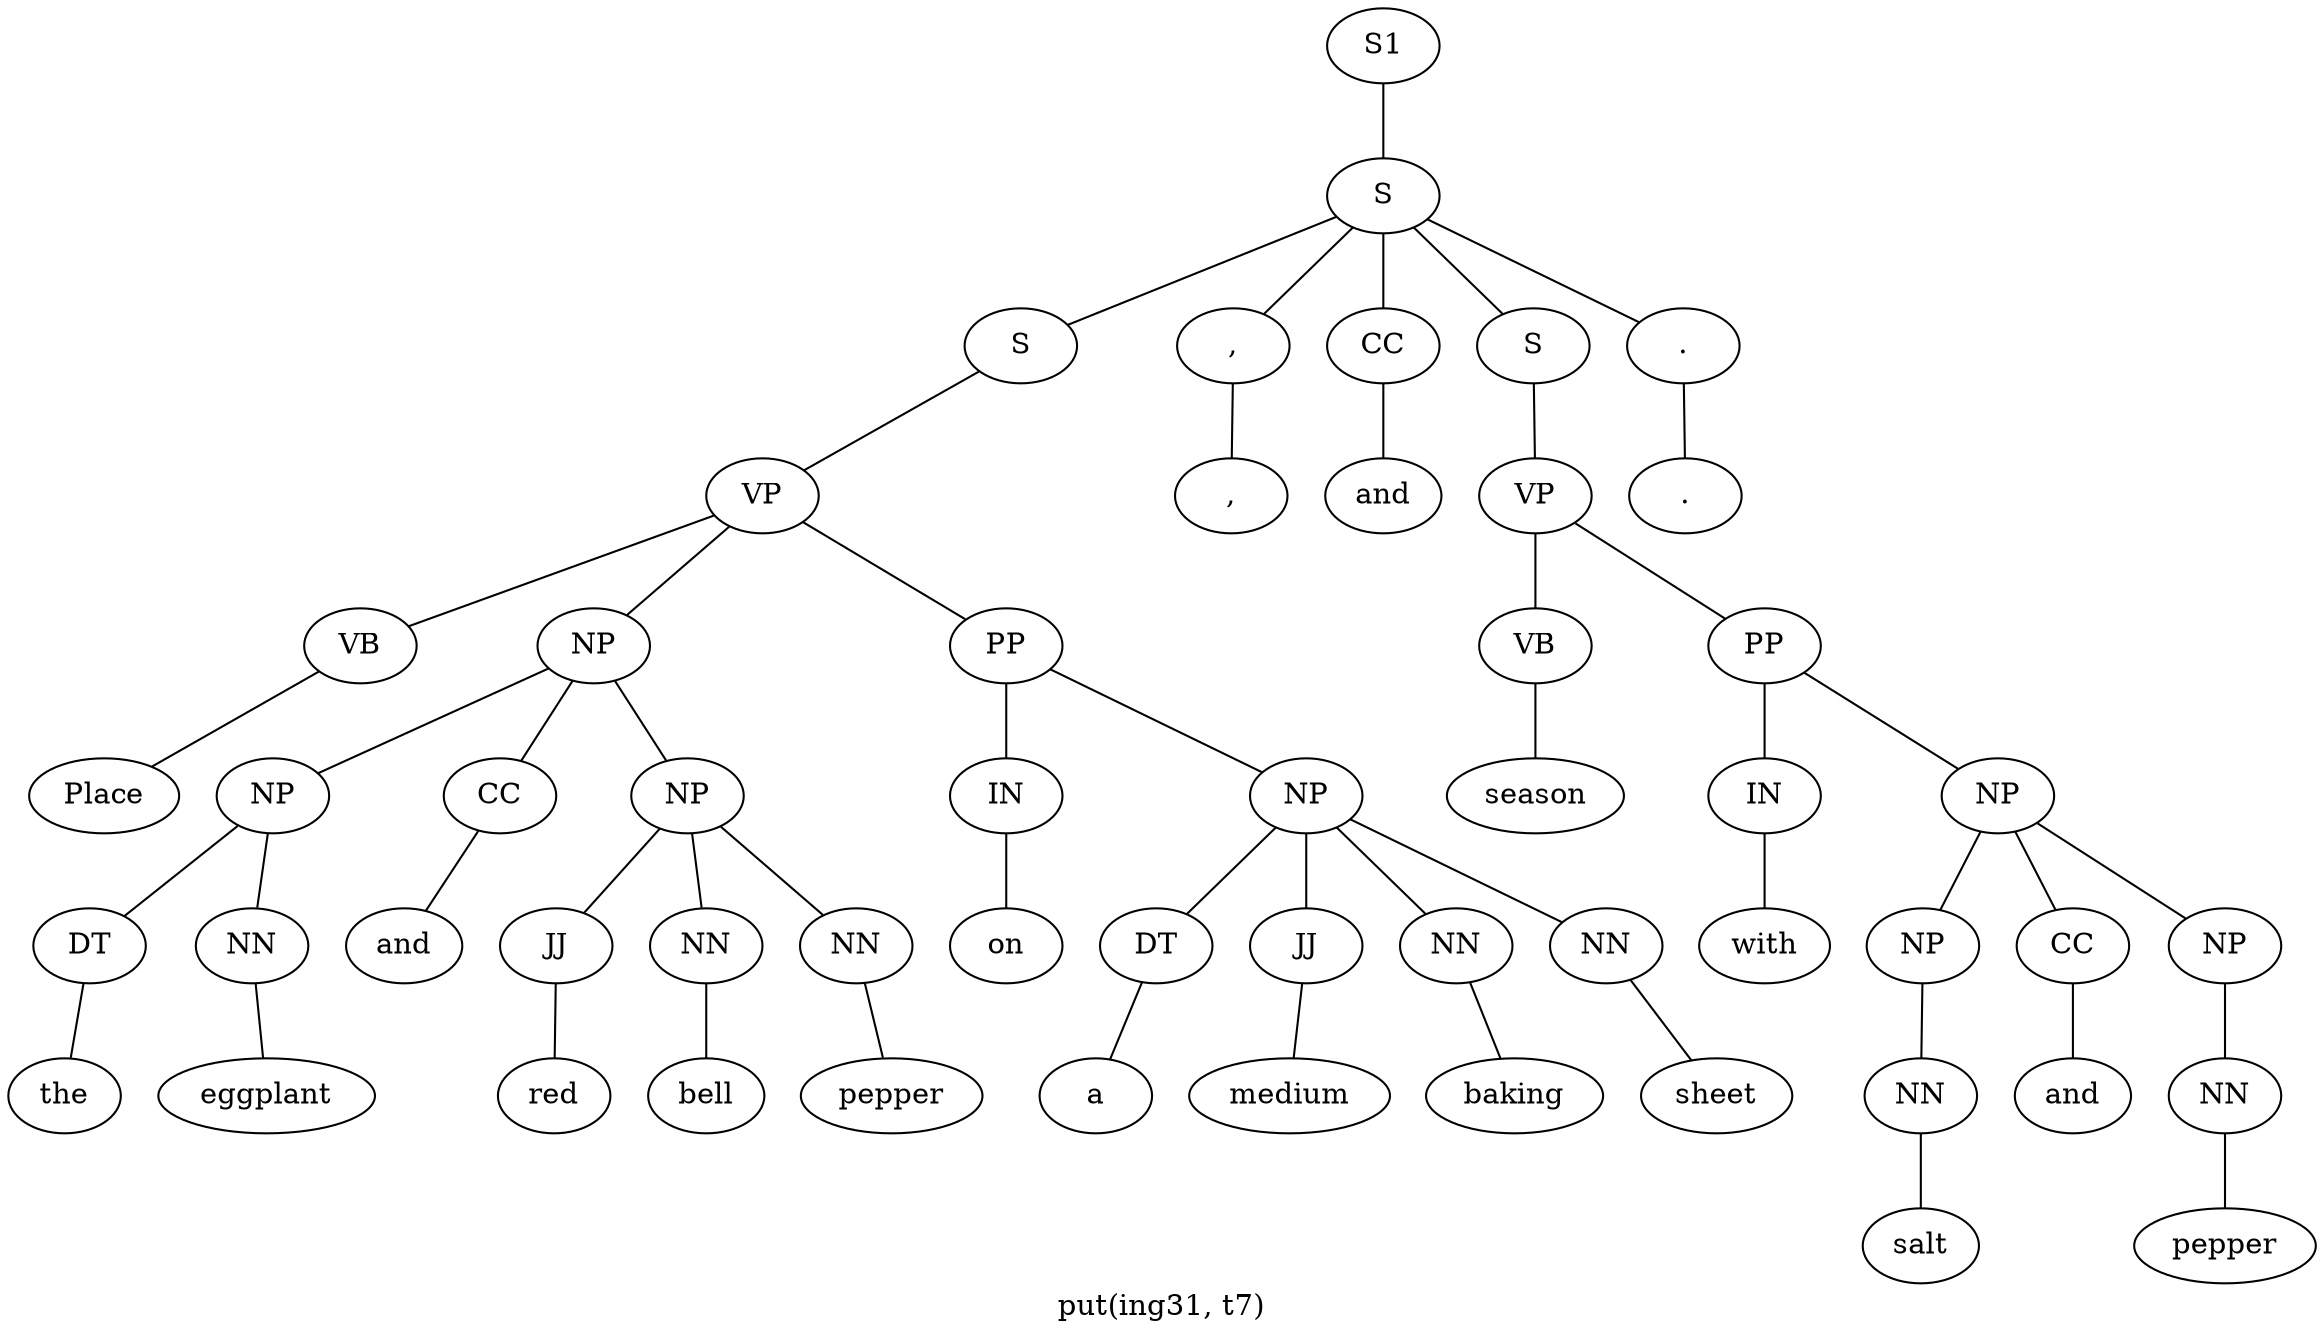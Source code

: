 graph SyntaxGraph {
	label = "put(ing31, t7)";
	Node0 [label="S1"];
	Node1 [label="S"];
	Node2 [label="S"];
	Node3 [label="VP"];
	Node4 [label="VB"];
	Node5 [label="Place"];
	Node6 [label="NP"];
	Node7 [label="NP"];
	Node8 [label="DT"];
	Node9 [label="the"];
	Node10 [label="NN"];
	Node11 [label="eggplant"];
	Node12 [label="CC"];
	Node13 [label="and"];
	Node14 [label="NP"];
	Node15 [label="JJ"];
	Node16 [label="red"];
	Node17 [label="NN"];
	Node18 [label="bell"];
	Node19 [label="NN"];
	Node20 [label="pepper"];
	Node21 [label="PP"];
	Node22 [label="IN"];
	Node23 [label="on"];
	Node24 [label="NP"];
	Node25 [label="DT"];
	Node26 [label="a"];
	Node27 [label="JJ"];
	Node28 [label="medium"];
	Node29 [label="NN"];
	Node30 [label="baking"];
	Node31 [label="NN"];
	Node32 [label="sheet"];
	Node33 [label=","];
	Node34 [label=","];
	Node35 [label="CC"];
	Node36 [label="and"];
	Node37 [label="S"];
	Node38 [label="VP"];
	Node39 [label="VB"];
	Node40 [label="season"];
	Node41 [label="PP"];
	Node42 [label="IN"];
	Node43 [label="with"];
	Node44 [label="NP"];
	Node45 [label="NP"];
	Node46 [label="NN"];
	Node47 [label="salt"];
	Node48 [label="CC"];
	Node49 [label="and"];
	Node50 [label="NP"];
	Node51 [label="NN"];
	Node52 [label="pepper"];
	Node53 [label="."];
	Node54 [label="."];

	Node0 -- Node1;
	Node1 -- Node2;
	Node1 -- Node33;
	Node1 -- Node35;
	Node1 -- Node37;
	Node1 -- Node53;
	Node2 -- Node3;
	Node3 -- Node4;
	Node3 -- Node6;
	Node3 -- Node21;
	Node4 -- Node5;
	Node6 -- Node7;
	Node6 -- Node12;
	Node6 -- Node14;
	Node7 -- Node8;
	Node7 -- Node10;
	Node8 -- Node9;
	Node10 -- Node11;
	Node12 -- Node13;
	Node14 -- Node15;
	Node14 -- Node17;
	Node14 -- Node19;
	Node15 -- Node16;
	Node17 -- Node18;
	Node19 -- Node20;
	Node21 -- Node22;
	Node21 -- Node24;
	Node22 -- Node23;
	Node24 -- Node25;
	Node24 -- Node27;
	Node24 -- Node29;
	Node24 -- Node31;
	Node25 -- Node26;
	Node27 -- Node28;
	Node29 -- Node30;
	Node31 -- Node32;
	Node33 -- Node34;
	Node35 -- Node36;
	Node37 -- Node38;
	Node38 -- Node39;
	Node38 -- Node41;
	Node39 -- Node40;
	Node41 -- Node42;
	Node41 -- Node44;
	Node42 -- Node43;
	Node44 -- Node45;
	Node44 -- Node48;
	Node44 -- Node50;
	Node45 -- Node46;
	Node46 -- Node47;
	Node48 -- Node49;
	Node50 -- Node51;
	Node51 -- Node52;
	Node53 -- Node54;
}